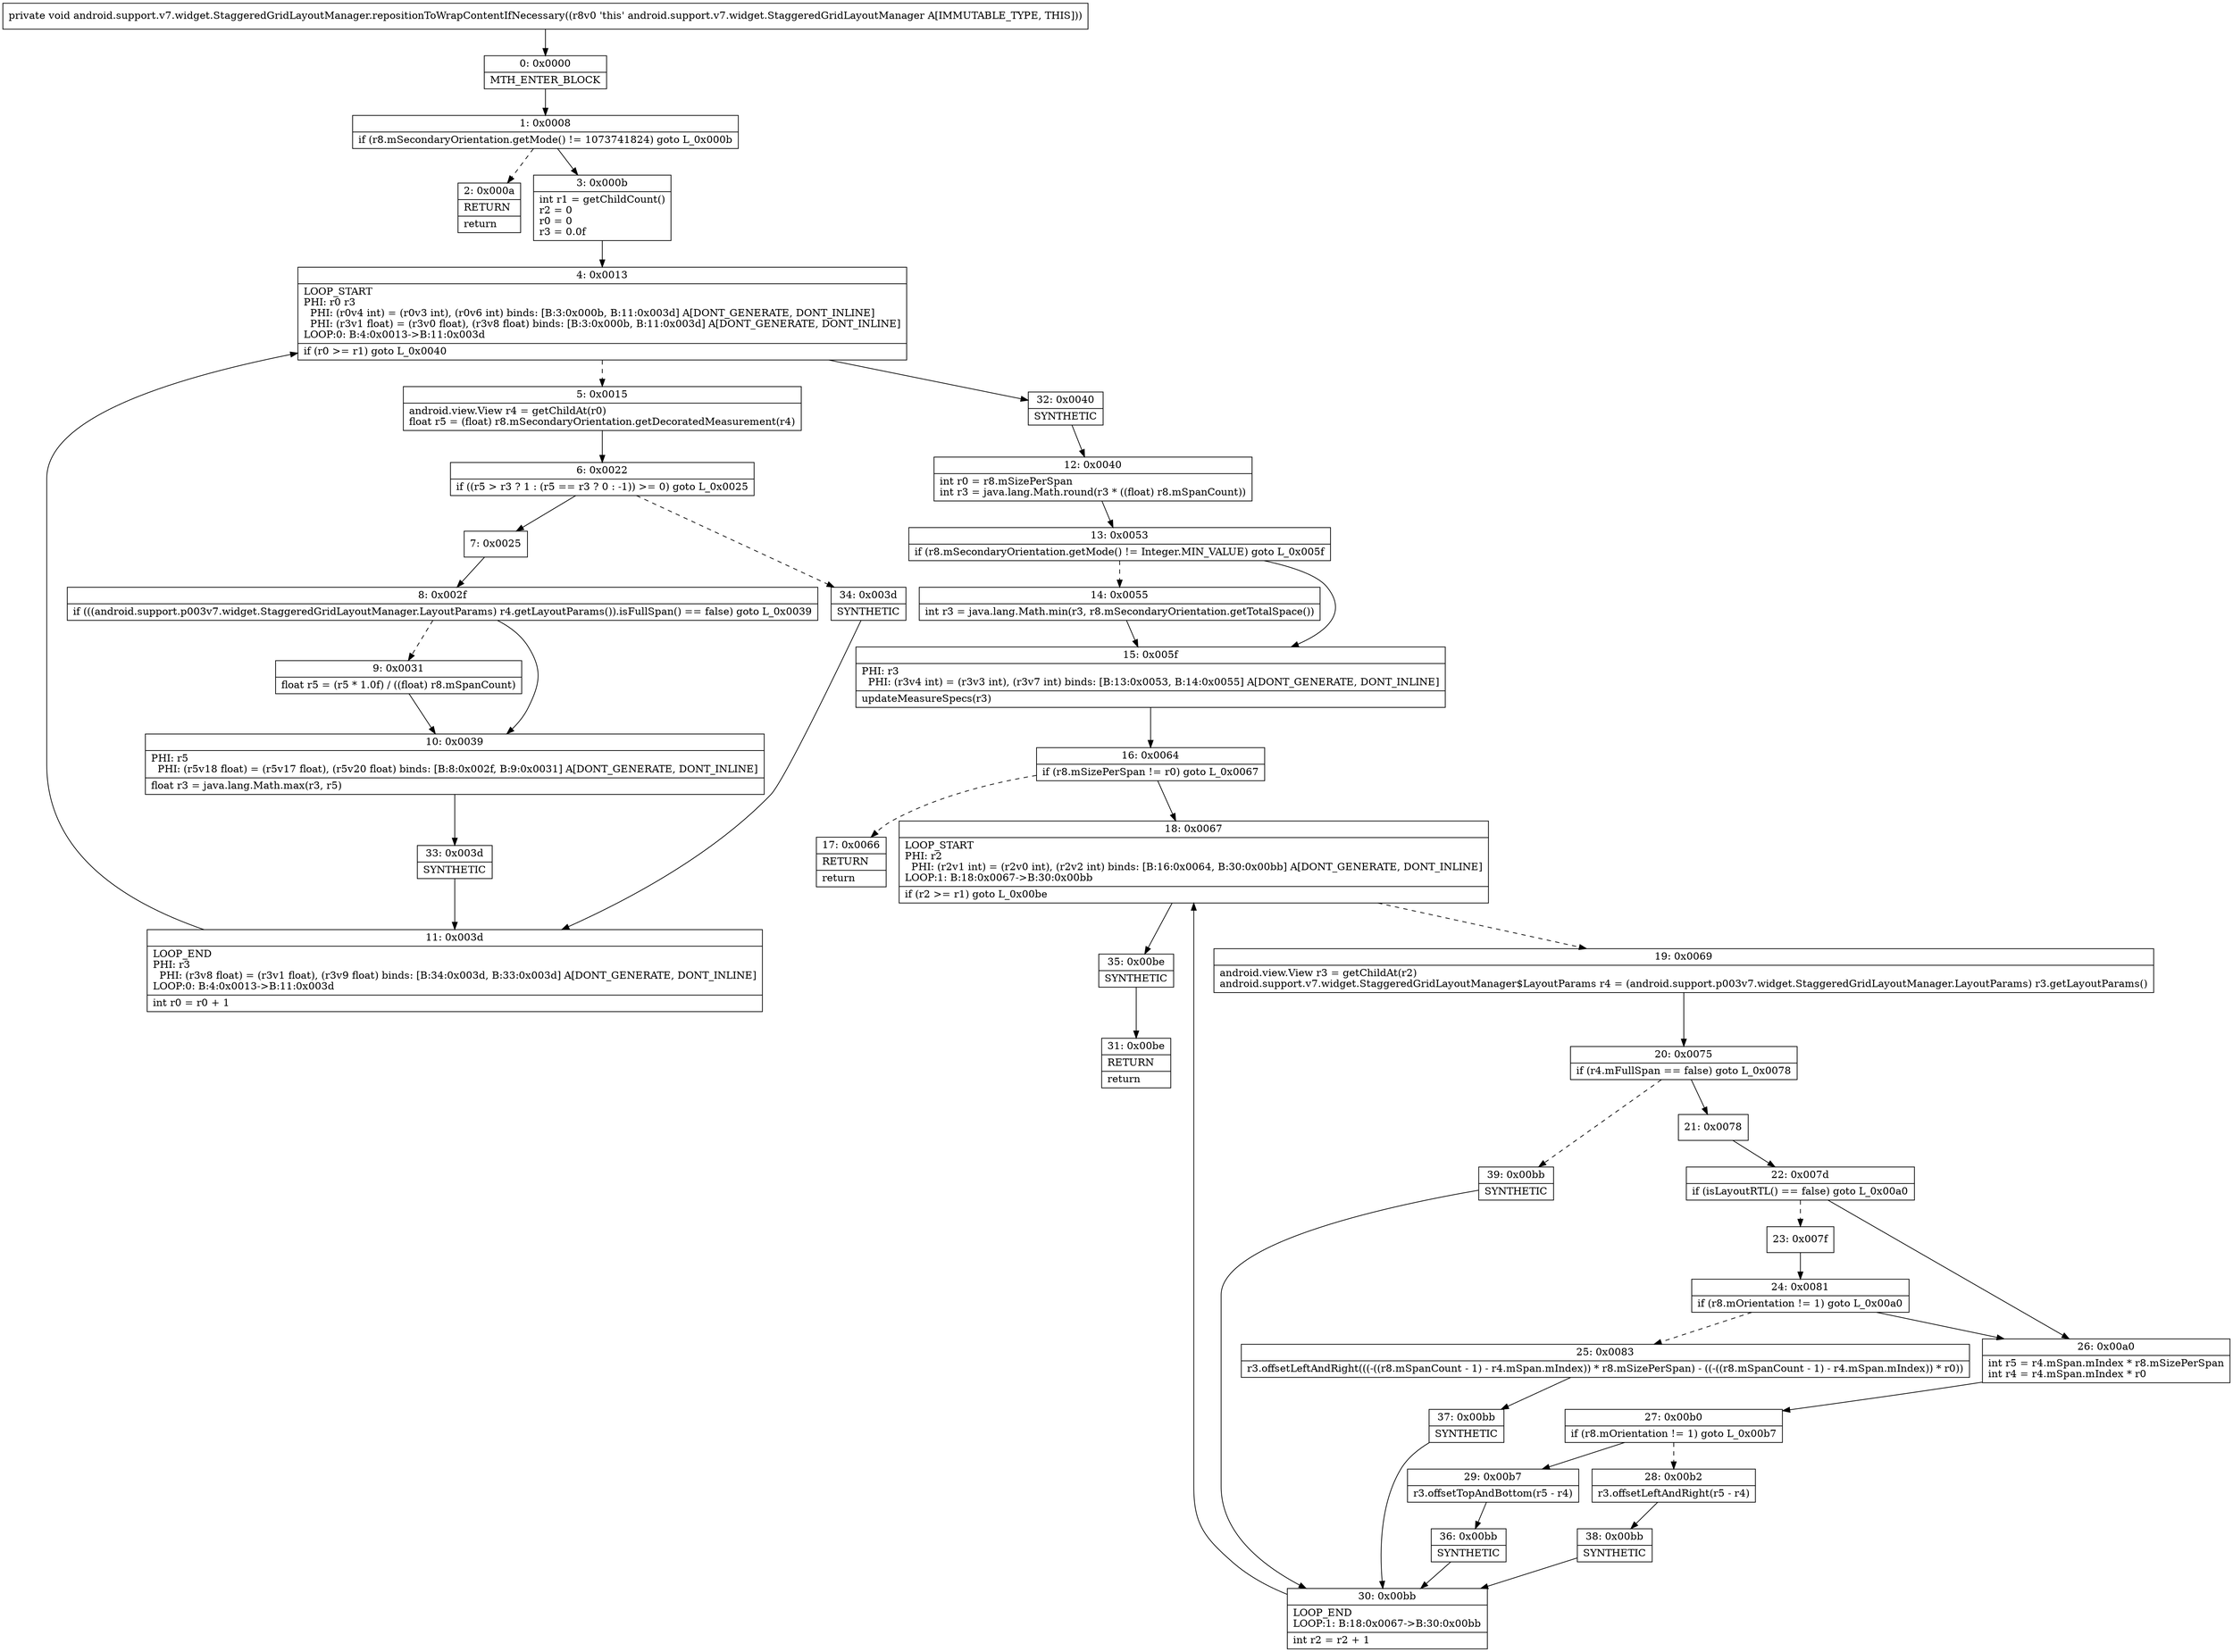 digraph "CFG forandroid.support.v7.widget.StaggeredGridLayoutManager.repositionToWrapContentIfNecessary()V" {
Node_0 [shape=record,label="{0\:\ 0x0000|MTH_ENTER_BLOCK\l}"];
Node_1 [shape=record,label="{1\:\ 0x0008|if (r8.mSecondaryOrientation.getMode() != 1073741824) goto L_0x000b\l}"];
Node_2 [shape=record,label="{2\:\ 0x000a|RETURN\l|return\l}"];
Node_3 [shape=record,label="{3\:\ 0x000b|int r1 = getChildCount()\lr2 = 0\lr0 = 0\lr3 = 0.0f\l}"];
Node_4 [shape=record,label="{4\:\ 0x0013|LOOP_START\lPHI: r0 r3 \l  PHI: (r0v4 int) = (r0v3 int), (r0v6 int) binds: [B:3:0x000b, B:11:0x003d] A[DONT_GENERATE, DONT_INLINE]\l  PHI: (r3v1 float) = (r3v0 float), (r3v8 float) binds: [B:3:0x000b, B:11:0x003d] A[DONT_GENERATE, DONT_INLINE]\lLOOP:0: B:4:0x0013\-\>B:11:0x003d\l|if (r0 \>= r1) goto L_0x0040\l}"];
Node_5 [shape=record,label="{5\:\ 0x0015|android.view.View r4 = getChildAt(r0)\lfloat r5 = (float) r8.mSecondaryOrientation.getDecoratedMeasurement(r4)\l}"];
Node_6 [shape=record,label="{6\:\ 0x0022|if ((r5 \> r3 ? 1 : (r5 == r3 ? 0 : \-1)) \>= 0) goto L_0x0025\l}"];
Node_7 [shape=record,label="{7\:\ 0x0025}"];
Node_8 [shape=record,label="{8\:\ 0x002f|if (((android.support.p003v7.widget.StaggeredGridLayoutManager.LayoutParams) r4.getLayoutParams()).isFullSpan() == false) goto L_0x0039\l}"];
Node_9 [shape=record,label="{9\:\ 0x0031|float r5 = (r5 * 1.0f) \/ ((float) r8.mSpanCount)\l}"];
Node_10 [shape=record,label="{10\:\ 0x0039|PHI: r5 \l  PHI: (r5v18 float) = (r5v17 float), (r5v20 float) binds: [B:8:0x002f, B:9:0x0031] A[DONT_GENERATE, DONT_INLINE]\l|float r3 = java.lang.Math.max(r3, r5)\l}"];
Node_11 [shape=record,label="{11\:\ 0x003d|LOOP_END\lPHI: r3 \l  PHI: (r3v8 float) = (r3v1 float), (r3v9 float) binds: [B:34:0x003d, B:33:0x003d] A[DONT_GENERATE, DONT_INLINE]\lLOOP:0: B:4:0x0013\-\>B:11:0x003d\l|int r0 = r0 + 1\l}"];
Node_12 [shape=record,label="{12\:\ 0x0040|int r0 = r8.mSizePerSpan\lint r3 = java.lang.Math.round(r3 * ((float) r8.mSpanCount))\l}"];
Node_13 [shape=record,label="{13\:\ 0x0053|if (r8.mSecondaryOrientation.getMode() != Integer.MIN_VALUE) goto L_0x005f\l}"];
Node_14 [shape=record,label="{14\:\ 0x0055|int r3 = java.lang.Math.min(r3, r8.mSecondaryOrientation.getTotalSpace())\l}"];
Node_15 [shape=record,label="{15\:\ 0x005f|PHI: r3 \l  PHI: (r3v4 int) = (r3v3 int), (r3v7 int) binds: [B:13:0x0053, B:14:0x0055] A[DONT_GENERATE, DONT_INLINE]\l|updateMeasureSpecs(r3)\l}"];
Node_16 [shape=record,label="{16\:\ 0x0064|if (r8.mSizePerSpan != r0) goto L_0x0067\l}"];
Node_17 [shape=record,label="{17\:\ 0x0066|RETURN\l|return\l}"];
Node_18 [shape=record,label="{18\:\ 0x0067|LOOP_START\lPHI: r2 \l  PHI: (r2v1 int) = (r2v0 int), (r2v2 int) binds: [B:16:0x0064, B:30:0x00bb] A[DONT_GENERATE, DONT_INLINE]\lLOOP:1: B:18:0x0067\-\>B:30:0x00bb\l|if (r2 \>= r1) goto L_0x00be\l}"];
Node_19 [shape=record,label="{19\:\ 0x0069|android.view.View r3 = getChildAt(r2)\landroid.support.v7.widget.StaggeredGridLayoutManager$LayoutParams r4 = (android.support.p003v7.widget.StaggeredGridLayoutManager.LayoutParams) r3.getLayoutParams()\l}"];
Node_20 [shape=record,label="{20\:\ 0x0075|if (r4.mFullSpan == false) goto L_0x0078\l}"];
Node_21 [shape=record,label="{21\:\ 0x0078}"];
Node_22 [shape=record,label="{22\:\ 0x007d|if (isLayoutRTL() == false) goto L_0x00a0\l}"];
Node_23 [shape=record,label="{23\:\ 0x007f}"];
Node_24 [shape=record,label="{24\:\ 0x0081|if (r8.mOrientation != 1) goto L_0x00a0\l}"];
Node_25 [shape=record,label="{25\:\ 0x0083|r3.offsetLeftAndRight(((\-((r8.mSpanCount \- 1) \- r4.mSpan.mIndex)) * r8.mSizePerSpan) \- ((\-((r8.mSpanCount \- 1) \- r4.mSpan.mIndex)) * r0))\l}"];
Node_26 [shape=record,label="{26\:\ 0x00a0|int r5 = r4.mSpan.mIndex * r8.mSizePerSpan\lint r4 = r4.mSpan.mIndex * r0\l}"];
Node_27 [shape=record,label="{27\:\ 0x00b0|if (r8.mOrientation != 1) goto L_0x00b7\l}"];
Node_28 [shape=record,label="{28\:\ 0x00b2|r3.offsetLeftAndRight(r5 \- r4)\l}"];
Node_29 [shape=record,label="{29\:\ 0x00b7|r3.offsetTopAndBottom(r5 \- r4)\l}"];
Node_30 [shape=record,label="{30\:\ 0x00bb|LOOP_END\lLOOP:1: B:18:0x0067\-\>B:30:0x00bb\l|int r2 = r2 + 1\l}"];
Node_31 [shape=record,label="{31\:\ 0x00be|RETURN\l|return\l}"];
Node_32 [shape=record,label="{32\:\ 0x0040|SYNTHETIC\l}"];
Node_33 [shape=record,label="{33\:\ 0x003d|SYNTHETIC\l}"];
Node_34 [shape=record,label="{34\:\ 0x003d|SYNTHETIC\l}"];
Node_35 [shape=record,label="{35\:\ 0x00be|SYNTHETIC\l}"];
Node_36 [shape=record,label="{36\:\ 0x00bb|SYNTHETIC\l}"];
Node_37 [shape=record,label="{37\:\ 0x00bb|SYNTHETIC\l}"];
Node_38 [shape=record,label="{38\:\ 0x00bb|SYNTHETIC\l}"];
Node_39 [shape=record,label="{39\:\ 0x00bb|SYNTHETIC\l}"];
MethodNode[shape=record,label="{private void android.support.v7.widget.StaggeredGridLayoutManager.repositionToWrapContentIfNecessary((r8v0 'this' android.support.v7.widget.StaggeredGridLayoutManager A[IMMUTABLE_TYPE, THIS])) }"];
MethodNode -> Node_0;
Node_0 -> Node_1;
Node_1 -> Node_2[style=dashed];
Node_1 -> Node_3;
Node_3 -> Node_4;
Node_4 -> Node_5[style=dashed];
Node_4 -> Node_32;
Node_5 -> Node_6;
Node_6 -> Node_7;
Node_6 -> Node_34[style=dashed];
Node_7 -> Node_8;
Node_8 -> Node_9[style=dashed];
Node_8 -> Node_10;
Node_9 -> Node_10;
Node_10 -> Node_33;
Node_11 -> Node_4;
Node_12 -> Node_13;
Node_13 -> Node_14[style=dashed];
Node_13 -> Node_15;
Node_14 -> Node_15;
Node_15 -> Node_16;
Node_16 -> Node_17[style=dashed];
Node_16 -> Node_18;
Node_18 -> Node_19[style=dashed];
Node_18 -> Node_35;
Node_19 -> Node_20;
Node_20 -> Node_21;
Node_20 -> Node_39[style=dashed];
Node_21 -> Node_22;
Node_22 -> Node_23[style=dashed];
Node_22 -> Node_26;
Node_23 -> Node_24;
Node_24 -> Node_25[style=dashed];
Node_24 -> Node_26;
Node_25 -> Node_37;
Node_26 -> Node_27;
Node_27 -> Node_28[style=dashed];
Node_27 -> Node_29;
Node_28 -> Node_38;
Node_29 -> Node_36;
Node_30 -> Node_18;
Node_32 -> Node_12;
Node_33 -> Node_11;
Node_34 -> Node_11;
Node_35 -> Node_31;
Node_36 -> Node_30;
Node_37 -> Node_30;
Node_38 -> Node_30;
Node_39 -> Node_30;
}

